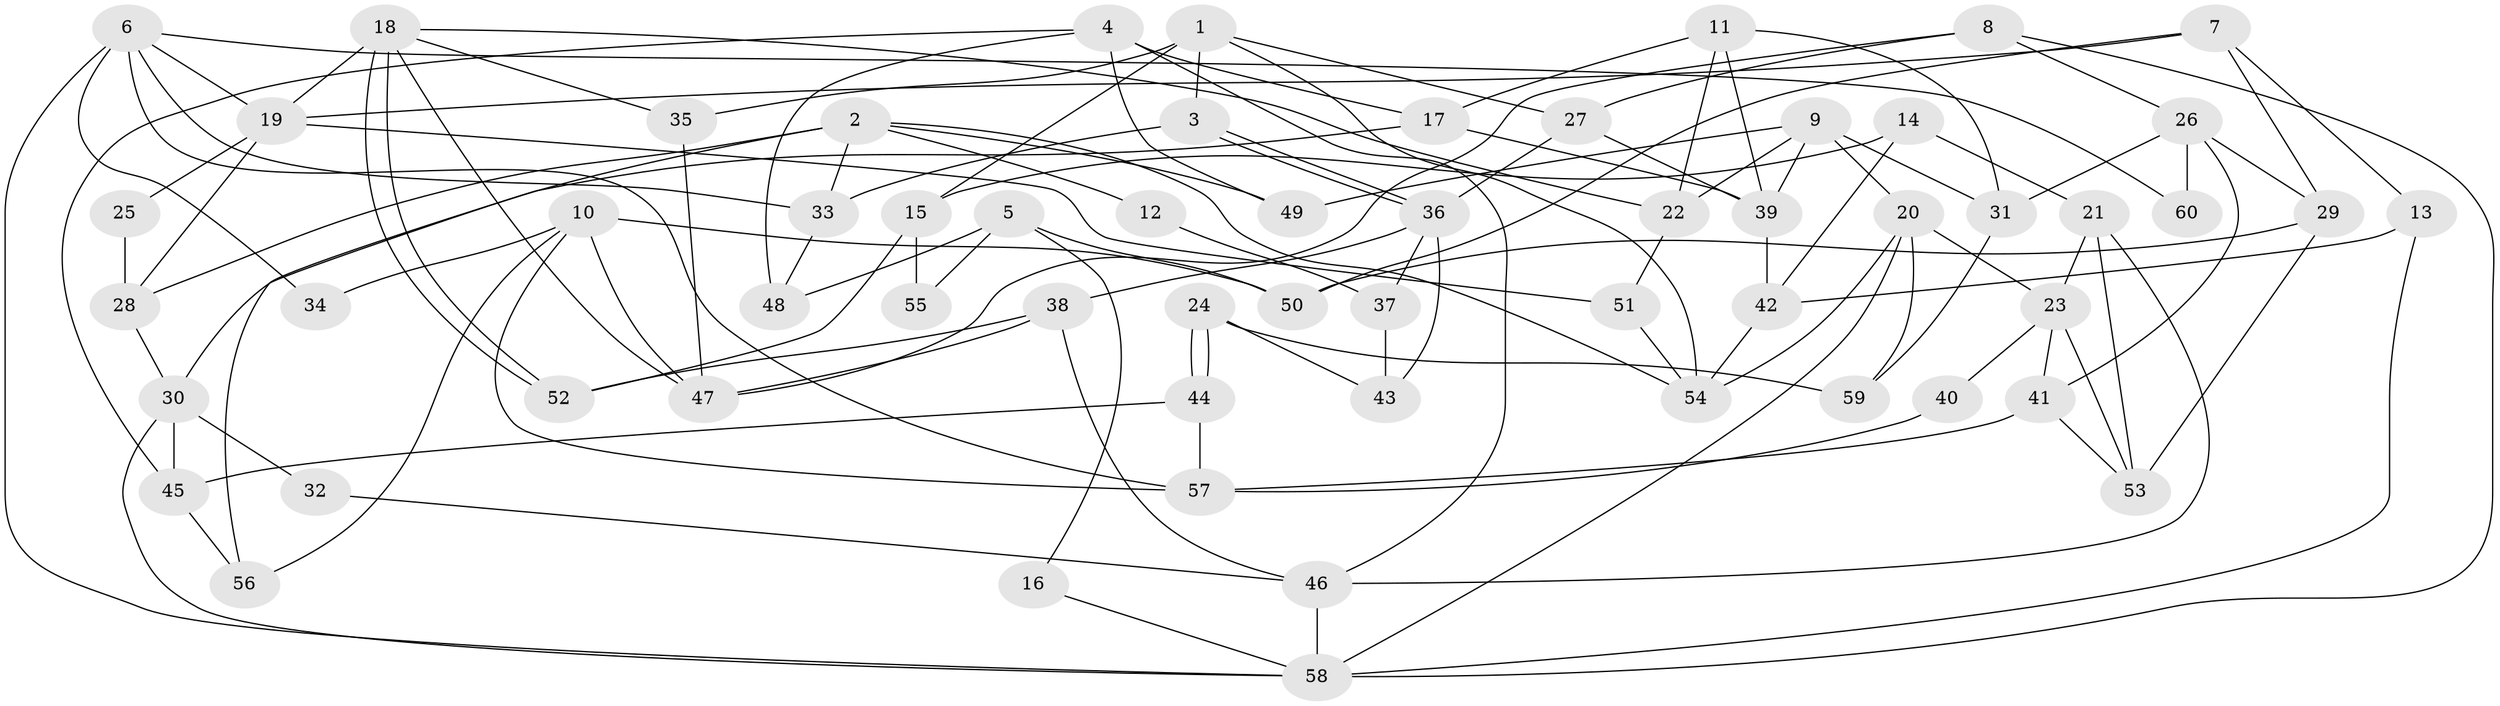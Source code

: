 // coarse degree distribution, {10: 0.02702702702702703, 3: 0.24324324324324326, 5: 0.13513513513513514, 8: 0.05405405405405406, 4: 0.21621621621621623, 6: 0.08108108108108109, 7: 0.05405405405405406, 9: 0.05405405405405406, 2: 0.13513513513513514}
// Generated by graph-tools (version 1.1) at 2025/50/03/04/25 22:50:56]
// undirected, 60 vertices, 120 edges
graph export_dot {
  node [color=gray90,style=filled];
  1;
  2;
  3;
  4;
  5;
  6;
  7;
  8;
  9;
  10;
  11;
  12;
  13;
  14;
  15;
  16;
  17;
  18;
  19;
  20;
  21;
  22;
  23;
  24;
  25;
  26;
  27;
  28;
  29;
  30;
  31;
  32;
  33;
  34;
  35;
  36;
  37;
  38;
  39;
  40;
  41;
  42;
  43;
  44;
  45;
  46;
  47;
  48;
  49;
  50;
  51;
  52;
  53;
  54;
  55;
  56;
  57;
  58;
  59;
  60;
  1 -- 27;
  1 -- 35;
  1 -- 3;
  1 -- 15;
  1 -- 54;
  2 -- 33;
  2 -- 54;
  2 -- 12;
  2 -- 28;
  2 -- 49;
  2 -- 56;
  3 -- 36;
  3 -- 36;
  3 -- 33;
  4 -- 45;
  4 -- 46;
  4 -- 17;
  4 -- 48;
  4 -- 49;
  5 -- 48;
  5 -- 50;
  5 -- 16;
  5 -- 55;
  6 -- 58;
  6 -- 19;
  6 -- 33;
  6 -- 34;
  6 -- 57;
  6 -- 60;
  7 -- 29;
  7 -- 19;
  7 -- 13;
  7 -- 50;
  8 -- 26;
  8 -- 47;
  8 -- 27;
  8 -- 58;
  9 -- 39;
  9 -- 49;
  9 -- 20;
  9 -- 22;
  9 -- 31;
  10 -- 47;
  10 -- 56;
  10 -- 34;
  10 -- 50;
  10 -- 57;
  11 -- 39;
  11 -- 17;
  11 -- 22;
  11 -- 31;
  12 -- 37;
  13 -- 58;
  13 -- 42;
  14 -- 42;
  14 -- 21;
  14 -- 15;
  15 -- 52;
  15 -- 55;
  16 -- 58;
  17 -- 39;
  17 -- 30;
  18 -- 22;
  18 -- 52;
  18 -- 52;
  18 -- 19;
  18 -- 35;
  18 -- 47;
  19 -- 28;
  19 -- 25;
  19 -- 51;
  20 -- 54;
  20 -- 23;
  20 -- 58;
  20 -- 59;
  21 -- 23;
  21 -- 53;
  21 -- 46;
  22 -- 51;
  23 -- 53;
  23 -- 40;
  23 -- 41;
  24 -- 59;
  24 -- 44;
  24 -- 44;
  24 -- 43;
  25 -- 28;
  26 -- 41;
  26 -- 31;
  26 -- 29;
  26 -- 60;
  27 -- 36;
  27 -- 39;
  28 -- 30;
  29 -- 50;
  29 -- 53;
  30 -- 58;
  30 -- 32;
  30 -- 45;
  31 -- 59;
  32 -- 46;
  33 -- 48;
  35 -- 47;
  36 -- 38;
  36 -- 37;
  36 -- 43;
  37 -- 43;
  38 -- 52;
  38 -- 46;
  38 -- 47;
  39 -- 42;
  40 -- 57;
  41 -- 57;
  41 -- 53;
  42 -- 54;
  44 -- 57;
  44 -- 45;
  45 -- 56;
  46 -- 58;
  51 -- 54;
}
